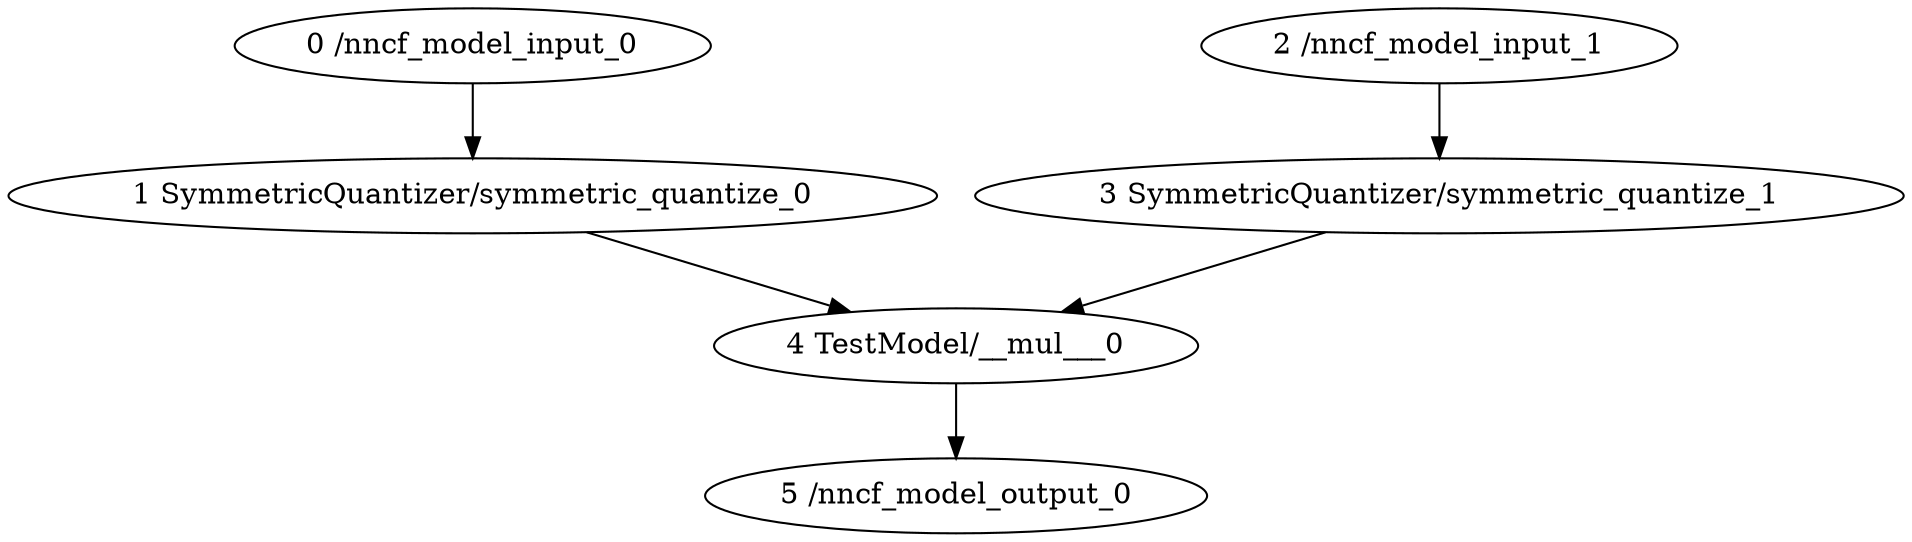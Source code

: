 strict digraph  {
"0 /nncf_model_input_0" [id=0, type=nncf_model_input];
"1 SymmetricQuantizer/symmetric_quantize_0" [id=1, type=symmetric_quantize];
"2 /nncf_model_input_1" [id=2, type=nncf_model_input];
"3 SymmetricQuantizer/symmetric_quantize_1" [id=3, type=symmetric_quantize];
"4 TestModel/__mul___0" [id=4, type=__mul__];
"5 /nncf_model_output_0" [id=5, type=nncf_model_output];
"0 /nncf_model_input_0" -> "1 SymmetricQuantizer/symmetric_quantize_0";
"1 SymmetricQuantizer/symmetric_quantize_0" -> "4 TestModel/__mul___0";
"2 /nncf_model_input_1" -> "3 SymmetricQuantizer/symmetric_quantize_1";
"3 SymmetricQuantizer/symmetric_quantize_1" -> "4 TestModel/__mul___0";
"4 TestModel/__mul___0" -> "5 /nncf_model_output_0";
}

